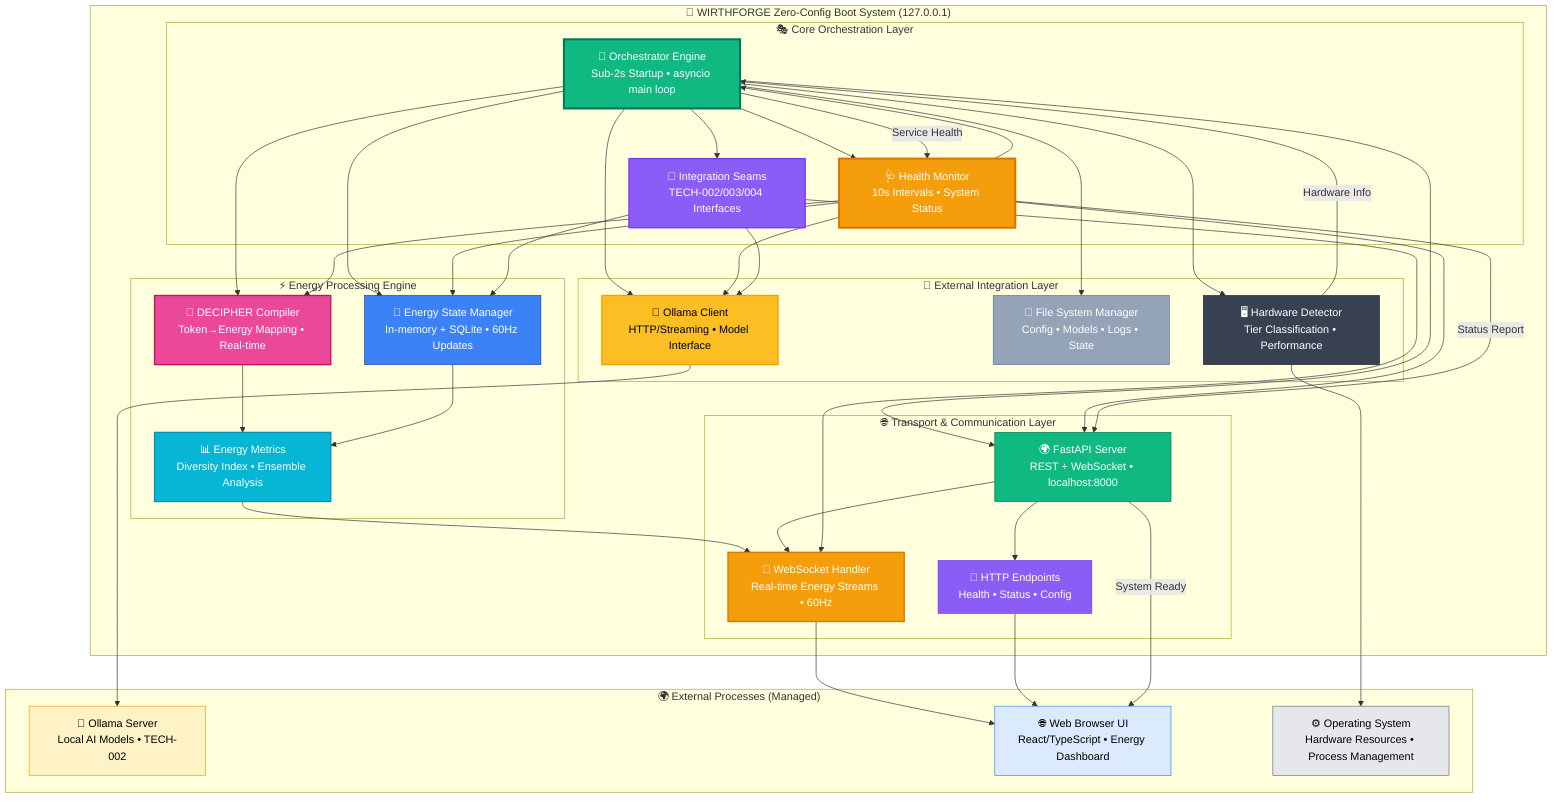 graph TB
    subgraph "🚀 WIRTHFORGE Zero-Config Boot System (127.0.0.1)"
        subgraph "🎭 Core Orchestration Layer"
            O[🎯 Orchestrator Engine<br/>Sub-2s Startup • asyncio main loop]
            HM[🩺 Health Monitor<br/>10s Intervals • System Status]
            IS[🔌 Integration Seams<br/>TECH-002/003/004 Interfaces]
        end
        
        subgraph "⚡ Energy Processing Engine"
            ES[💾 Energy State Manager<br/>In-memory + SQLite • 60Hz Updates]
            DC[🔬 DECIPHER Compiler<br/>Token→Energy Mapping • Real-time]
            EM[📊 Energy Metrics<br/>Diversity Index • Ensemble Analysis]
        end
        
        subgraph "🌐 Transport & Communication Layer"
            API[🌍 FastAPI Server<br/>REST + WebSocket • localhost:8000]
            WS[🔌 WebSocket Handler<br/>Real-time Energy Streams • 60Hz]
            HTTP[📡 HTTP Endpoints<br/>Health • Status • Config]
        end
        
        subgraph "🔗 External Integration Layer"
            OL[🤖 Ollama Client<br/>HTTP/Streaming • Model Interface]
            FS[📁 File System Manager<br/>Config • Models • Logs • State]
            HW[🖥️ Hardware Detector<br/>Tier Classification • Performance]
        end
    end
    
    subgraph "🌍 External Processes (Managed)"
        M[🤖 Ollama Server<br/>Local AI Models • TECH-002]
        UI[🌐 Web Browser UI<br/>React/TypeScript • Energy Dashboard]
        OS[⚙️ Operating System<br/>Hardware Resources • Process Management]
    end
    
    %% Core orchestration flows
    O --> HM
    O --> IS
    O --> ES
    O --> DC
    HM --> O
    
    %% Energy processing flows
    DC --> EM
    ES --> EM
    EM --> WS
    
    %% Transport layer flows
    O --> API
    API --> WS
    API --> HTTP
    WS --> UI
    HTTP --> UI
    
    %% Integration flows
    O --> OL
    O --> FS
    O --> HW
    OL --> M
    HW --> OS
    
    %% Health monitoring flows
    HM --> API
    HM --> OL
    HM --> ES
    HM --> DC
    
    %% Integration seam flows
    IS --> OL
    IS --> WS
    IS --> ES
    
    %% Boot sequence dependencies
    HW -->|Hardware Info| O
    O -->|Service Health| HM
    HM -->|Status Report| API
    API -->|System Ready| UI
    
    %% Styling with WIRTHFORGE colors and performance indicators
    style O fill:#10B981,stroke:#047857,color:#FFF
    style HM fill:#F59E0B,stroke:#D97706,color:#FFF
    style IS fill:#8B5CF6,stroke:#7C3AED,color:#FFF
    style ES fill:#3B82F6,stroke:#1E40AF,color:#FFF
    style DC fill:#EC4899,stroke:#BE185D,color:#FFF
    style EM fill:#06B6D4,stroke:#0891B2,color:#FFF
    style API fill:#10B981,stroke:#047857,color:#FFF
    style WS fill:#F59E0B,stroke:#D97706,color:#FFF
    style HTTP fill:#8B5CF6,stroke:#7C3AED,color:#FFF
    style OL fill:#FBBF24,stroke:#F59E0B,color:#000
    style FS fill:#94A3B8,stroke:#64748B,color:#FFF
    style HW fill:#374151,stroke:#1F2937,color:#FFF
    style M fill:#FEF3C7,stroke:#F59E0B,color:#000
    style UI fill:#DBEAFE,stroke:#3B82F6,color:#000
    style OS fill:#E5E7EB,stroke:#6B7280,color:#000
    
    %% Performance class definitions
    classDef performance fill:#065F46,stroke:#10B981,color:#FFF,stroke-width:3px
    classDef realtime fill:#7C2D12,stroke:#EA580C,color:#FFF,stroke-width:2px
    classDef integration fill:#581C87,stroke:#8B5CF6,color:#FFF,stroke-width:2px
    
    class O,HM performance
    class DC,EM,WS realtime
    class IS,OL integration